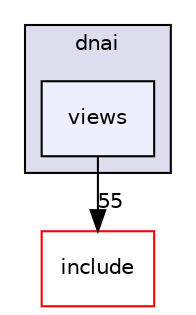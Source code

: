 digraph "Gui/app/src/dnai/views" {
  compound=true
  node [ fontsize="10", fontname="Helvetica"];
  edge [ labelfontsize="10", labelfontname="Helvetica"];
  subgraph clusterdir_31b18548f5bdf03a43dffc2cb4c0607c {
    graph [ bgcolor="#ddddee", pencolor="black", label="dnai" fontname="Helvetica", fontsize="10", URL="dir_31b18548f5bdf03a43dffc2cb4c0607c.html"]
  dir_dba8c597b7546929ce6f8f7d185c3f1f [shape=box, label="views", style="filled", fillcolor="#eeeeff", pencolor="black", URL="dir_dba8c597b7546929ce6f8f7d185c3f1f.html"];
  }
  dir_6e89066b6e3a1edc14e01dd7a1c1fb19 [shape=box label="include" fillcolor="white" style="filled" color="red" URL="dir_6e89066b6e3a1edc14e01dd7a1c1fb19.html"];
  dir_dba8c597b7546929ce6f8f7d185c3f1f->dir_6e89066b6e3a1edc14e01dd7a1c1fb19 [headlabel="55", labeldistance=1.5 headhref="dir_000038_000004.html"];
}
